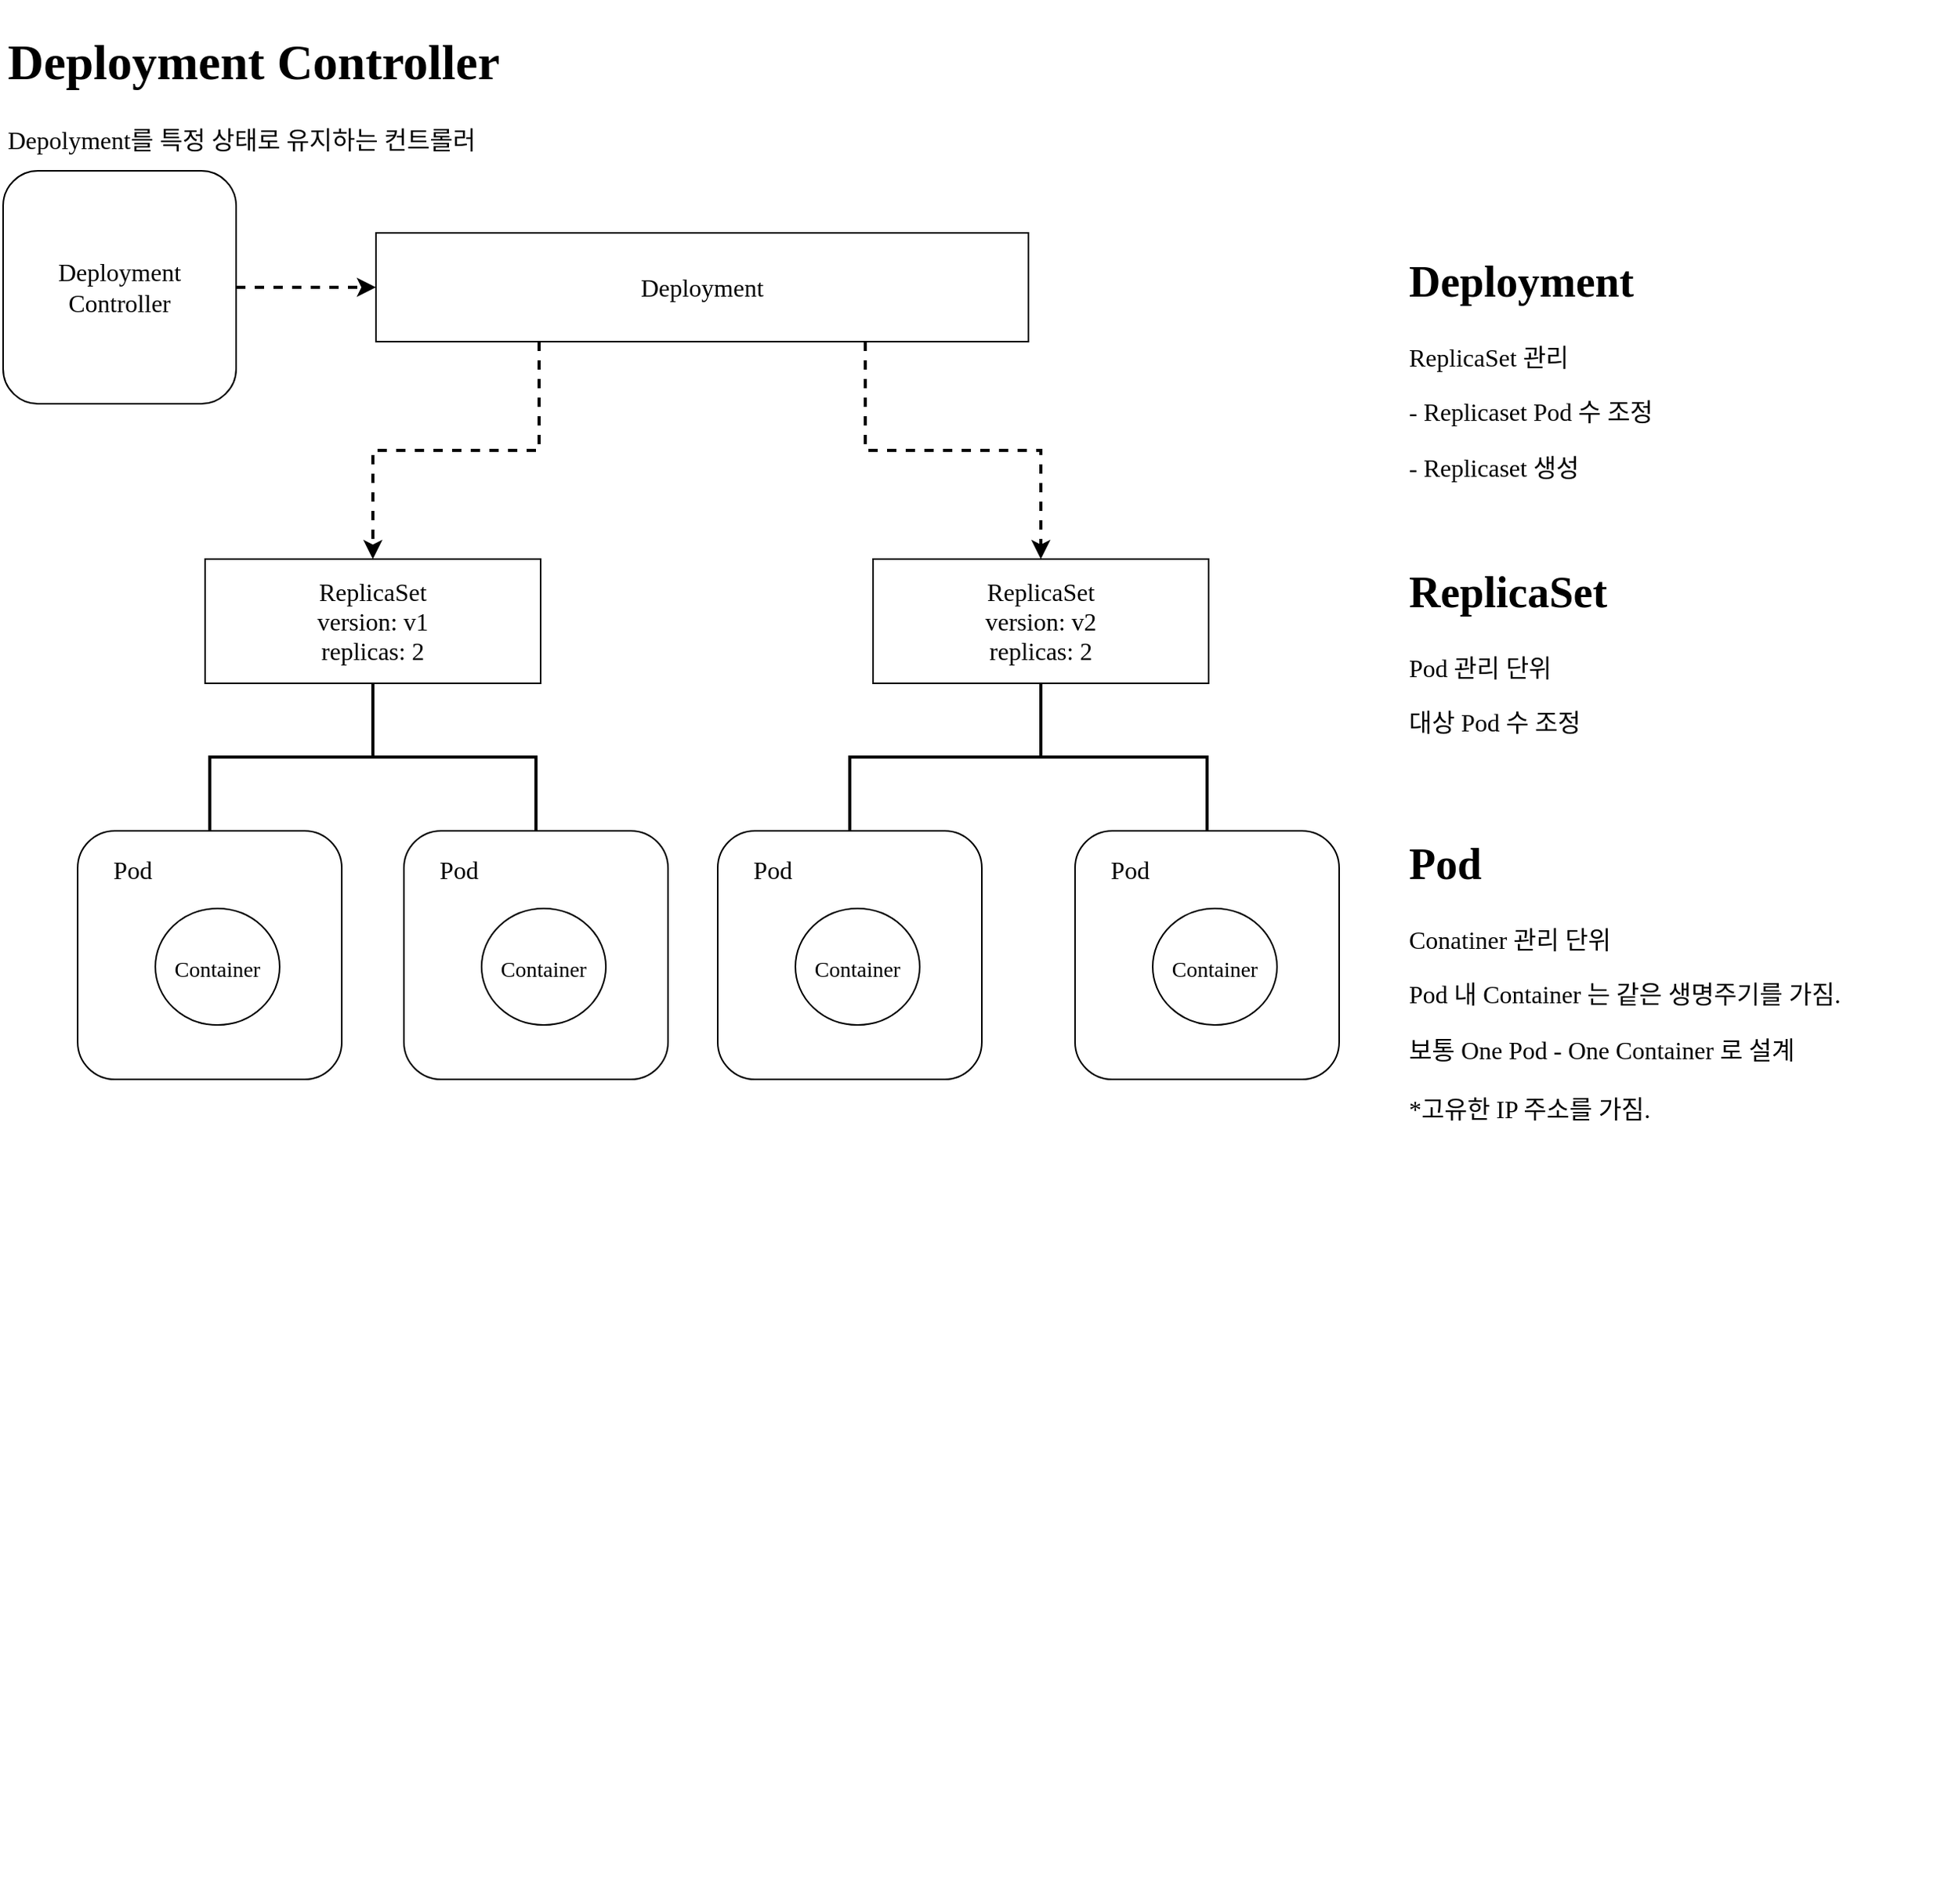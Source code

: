 <mxfile version="21.6.8" type="device" pages="7">
  <diagram name="4 Layer in k8s" id="Vz31aKE4h8GVStH_JXsA">
    <mxGraphModel dx="1098" dy="838" grid="1" gridSize="10" guides="1" tooltips="1" connect="1" arrows="1" fold="1" page="1" pageScale="1" pageWidth="827" pageHeight="1169" math="0" shadow="0">
      <root>
        <mxCell id="0" />
        <mxCell id="1" parent="0" />
        <mxCell id="VbBeiWJ0Poip7i3_qD1S-9" style="edgeStyle=orthogonalEdgeStyle;rounded=0;orthogonalLoop=1;jettySize=auto;html=1;exitX=0.25;exitY=1;exitDx=0;exitDy=0;entryX=0.5;entryY=0;entryDx=0;entryDy=0;strokeWidth=2;dashed=1;" parent="1" source="VbBeiWJ0Poip7i3_qD1S-2" target="VbBeiWJ0Poip7i3_qD1S-4" edge="1">
          <mxGeometry relative="1" as="geometry" />
        </mxCell>
        <mxCell id="VbBeiWJ0Poip7i3_qD1S-10" style="edgeStyle=orthogonalEdgeStyle;rounded=0;orthogonalLoop=1;jettySize=auto;html=1;exitX=0.75;exitY=1;exitDx=0;exitDy=0;strokeWidth=2;dashed=1;" parent="1" source="VbBeiWJ0Poip7i3_qD1S-2" target="VbBeiWJ0Poip7i3_qD1S-5" edge="1">
          <mxGeometry relative="1" as="geometry" />
        </mxCell>
        <mxCell id="VbBeiWJ0Poip7i3_qD1S-2" value="Deployment" style="rounded=0;whiteSpace=wrap;html=1;fontFamily=AppleSDGothicNeoEB00;fontSize=16;" parent="1" vertex="1">
          <mxGeometry x="262" y="180" width="420" height="70" as="geometry" />
        </mxCell>
        <mxCell id="VbBeiWJ0Poip7i3_qD1S-16" style="edgeStyle=orthogonalEdgeStyle;rounded=0;orthogonalLoop=1;jettySize=auto;html=1;exitX=0.5;exitY=1;exitDx=0;exitDy=0;entryX=0.5;entryY=0;entryDx=0;entryDy=0;fontFamily=AppleSDGothicNeoEB00;fontSize=16;fontColor=default;endArrow=none;endFill=0;strokeWidth=2;" parent="1" source="VbBeiWJ0Poip7i3_qD1S-4" target="VbBeiWJ0Poip7i3_qD1S-7" edge="1">
          <mxGeometry relative="1" as="geometry" />
        </mxCell>
        <mxCell id="VbBeiWJ0Poip7i3_qD1S-4" value="ReplicaSet&lt;br&gt;version: v1&lt;br&gt;replicas: 2" style="rounded=0;whiteSpace=wrap;html=1;fontFamily=AppleSDGothicNeoEB00;fontSize=16;" parent="1" vertex="1">
          <mxGeometry x="152" y="390" width="216" height="80" as="geometry" />
        </mxCell>
        <mxCell id="VbBeiWJ0Poip7i3_qD1S-26" style="edgeStyle=orthogonalEdgeStyle;rounded=0;orthogonalLoop=1;jettySize=auto;html=1;fontFamily=AppleSDGothicNeoEB00;fontSize=16;fontColor=default;strokeWidth=2;endArrow=none;endFill=0;" parent="1" source="VbBeiWJ0Poip7i3_qD1S-5" target="VbBeiWJ0Poip7i3_qD1S-19" edge="1">
          <mxGeometry relative="1" as="geometry" />
        </mxCell>
        <mxCell id="VbBeiWJ0Poip7i3_qD1S-27" style="edgeStyle=orthogonalEdgeStyle;rounded=0;orthogonalLoop=1;jettySize=auto;html=1;exitX=0.5;exitY=1;exitDx=0;exitDy=0;fontFamily=AppleSDGothicNeoEB00;fontSize=16;fontColor=default;strokeWidth=2;endArrow=none;endFill=0;" parent="1" source="VbBeiWJ0Poip7i3_qD1S-5" target="VbBeiWJ0Poip7i3_qD1S-22" edge="1">
          <mxGeometry relative="1" as="geometry" />
        </mxCell>
        <mxCell id="VbBeiWJ0Poip7i3_qD1S-5" value="ReplicaSet&lt;br&gt;version: v2&lt;br&gt;replicas: 2" style="rounded=0;whiteSpace=wrap;html=1;fontFamily=AppleSDGothicNeoEB00;fontSize=16;" parent="1" vertex="1">
          <mxGeometry x="582" y="390" width="216" height="80" as="geometry" />
        </mxCell>
        <mxCell id="VbBeiWJ0Poip7i3_qD1S-7" value="" style="rounded=1;whiteSpace=wrap;html=1;fontFamily=AppleSDGothicNeoEB00;" parent="1" vertex="1">
          <mxGeometry x="70" y="565" width="170" height="160" as="geometry" />
        </mxCell>
        <mxCell id="VbBeiWJ0Poip7i3_qD1S-8" value="Pod" style="text;html=1;align=center;verticalAlign=middle;resizable=0;points=[];autosize=1;strokeColor=none;fillColor=none;fontSize=16;fontFamily=AppleSDGothicNeoEB00;" parent="1" vertex="1">
          <mxGeometry x="80" y="575" width="50" height="30" as="geometry" />
        </mxCell>
        <mxCell id="VbBeiWJ0Poip7i3_qD1S-11" value="&lt;font face=&quot;AppleSDGothicNeoR00&quot; style=&quot;font-size: 14px;&quot;&gt;Container&lt;/font&gt;" style="ellipse;whiteSpace=wrap;html=1;fontFamily=AppleSDGothicNeoEB00;fontSize=16;fontColor=default;fillColor=none;gradientColor=none;" parent="1" vertex="1">
          <mxGeometry x="120" y="615" width="80" height="75" as="geometry" />
        </mxCell>
        <mxCell id="VbBeiWJ0Poip7i3_qD1S-12" value="" style="rounded=1;whiteSpace=wrap;html=1;fontFamily=AppleSDGothicNeoEB00;" parent="1" vertex="1">
          <mxGeometry x="280" y="565" width="170" height="160" as="geometry" />
        </mxCell>
        <mxCell id="VbBeiWJ0Poip7i3_qD1S-13" value="Pod" style="text;html=1;align=center;verticalAlign=middle;resizable=0;points=[];autosize=1;strokeColor=none;fillColor=none;fontSize=16;fontFamily=AppleSDGothicNeoEB00;" parent="1" vertex="1">
          <mxGeometry x="290" y="575" width="50" height="30" as="geometry" />
        </mxCell>
        <mxCell id="VbBeiWJ0Poip7i3_qD1S-14" value="&lt;font face=&quot;AppleSDGothicNeoR00&quot; style=&quot;font-size: 14px;&quot;&gt;Container&lt;/font&gt;" style="ellipse;whiteSpace=wrap;html=1;fontFamily=AppleSDGothicNeoEB00;fontSize=16;fontColor=default;fillColor=none;gradientColor=none;" parent="1" vertex="1">
          <mxGeometry x="330" y="615" width="80" height="75" as="geometry" />
        </mxCell>
        <mxCell id="VbBeiWJ0Poip7i3_qD1S-17" style="edgeStyle=orthogonalEdgeStyle;rounded=0;orthogonalLoop=1;jettySize=auto;html=1;exitX=0.5;exitY=1;exitDx=0;exitDy=0;entryX=0.5;entryY=0;entryDx=0;entryDy=0;fontFamily=AppleSDGothicNeoEB00;fontSize=16;fontColor=default;endArrow=none;endFill=0;strokeWidth=2;" parent="1" source="VbBeiWJ0Poip7i3_qD1S-4" target="VbBeiWJ0Poip7i3_qD1S-12" edge="1">
          <mxGeometry relative="1" as="geometry">
            <mxPoint x="270" y="480" as="sourcePoint" />
            <mxPoint x="167" y="530" as="targetPoint" />
          </mxGeometry>
        </mxCell>
        <mxCell id="VbBeiWJ0Poip7i3_qD1S-19" value="" style="rounded=1;whiteSpace=wrap;html=1;fontFamily=AppleSDGothicNeoEB00;" parent="1" vertex="1">
          <mxGeometry x="482" y="565" width="170" height="160" as="geometry" />
        </mxCell>
        <mxCell id="VbBeiWJ0Poip7i3_qD1S-20" value="Pod" style="text;html=1;align=center;verticalAlign=middle;resizable=0;points=[];autosize=1;strokeColor=none;fillColor=none;fontSize=16;fontFamily=AppleSDGothicNeoEB00;" parent="1" vertex="1">
          <mxGeometry x="492" y="575" width="50" height="30" as="geometry" />
        </mxCell>
        <mxCell id="VbBeiWJ0Poip7i3_qD1S-21" value="&lt;font face=&quot;AppleSDGothicNeoR00&quot; style=&quot;font-size: 14px;&quot;&gt;Container&lt;/font&gt;" style="ellipse;whiteSpace=wrap;html=1;fontFamily=AppleSDGothicNeoEB00;fontSize=16;fontColor=default;fillColor=none;gradientColor=none;" parent="1" vertex="1">
          <mxGeometry x="532" y="615" width="80" height="75" as="geometry" />
        </mxCell>
        <mxCell id="VbBeiWJ0Poip7i3_qD1S-22" value="" style="rounded=1;whiteSpace=wrap;html=1;fontFamily=AppleSDGothicNeoEB00;" parent="1" vertex="1">
          <mxGeometry x="712" y="565" width="170" height="160" as="geometry" />
        </mxCell>
        <mxCell id="VbBeiWJ0Poip7i3_qD1S-23" value="Pod" style="text;html=1;align=center;verticalAlign=middle;resizable=0;points=[];autosize=1;strokeColor=none;fillColor=none;fontSize=16;fontFamily=AppleSDGothicNeoEB00;" parent="1" vertex="1">
          <mxGeometry x="722" y="575" width="50" height="30" as="geometry" />
        </mxCell>
        <mxCell id="VbBeiWJ0Poip7i3_qD1S-24" value="&lt;font face=&quot;AppleSDGothicNeoR00&quot; style=&quot;font-size: 14px;&quot;&gt;Container&lt;/font&gt;" style="ellipse;whiteSpace=wrap;html=1;fontFamily=AppleSDGothicNeoEB00;fontSize=16;fontColor=default;fillColor=none;gradientColor=none;" parent="1" vertex="1">
          <mxGeometry x="762" y="615" width="80" height="75" as="geometry" />
        </mxCell>
        <mxCell id="VbBeiWJ0Poip7i3_qD1S-28" value="&lt;h1&gt;Deployment Controller&lt;/h1&gt;&lt;p&gt;Depolyment를 특정 상태로 유지하는 컨트롤러&lt;/p&gt;" style="text;html=1;strokeColor=none;fillColor=none;spacing=5;spacingTop=-20;whiteSpace=wrap;overflow=hidden;rounded=0;fontSize=16;fontFamily=AppleSDGothicNeoEB00;fontColor=default;" parent="1" vertex="1">
          <mxGeometry x="20" y="40" width="390" height="90" as="geometry" />
        </mxCell>
        <mxCell id="VbBeiWJ0Poip7i3_qD1S-29" value="" style="shape=image;verticalLabelPosition=bottom;labelBackgroundColor=default;verticalAlign=top;aspect=fixed;imageAspect=0;image=https://theithollow.com/wp-content/uploads/2019/01/image-9-1024x375.png;" parent="1" vertex="1">
          <mxGeometry x="32" y="880" width="1024" height="375" as="geometry" />
        </mxCell>
        <mxCell id="VbBeiWJ0Poip7i3_qD1S-30" value="&lt;h1&gt;&lt;font style=&quot;font-size: 28px;&quot;&gt;Deployment&amp;nbsp;&lt;/font&gt;&lt;/h1&gt;&lt;p&gt;ReplicaSet 관리&lt;/p&gt;&lt;p&gt;- Replicaset Pod 수 조정&lt;/p&gt;&lt;p&gt;- Replicaset 생성&lt;/p&gt;" style="text;html=1;strokeColor=none;fillColor=none;spacing=5;spacingTop=-20;whiteSpace=wrap;overflow=hidden;rounded=0;fontSize=16;fontFamily=AppleSDGothicNeoEB00;fontColor=default;" parent="1" vertex="1">
          <mxGeometry x="922" y="180" width="230" height="170" as="geometry" />
        </mxCell>
        <mxCell id="VbBeiWJ0Poip7i3_qD1S-31" value="&lt;h1&gt;&lt;span style=&quot;font-size: 28px;&quot;&gt;ReplicaSet&lt;/span&gt;&lt;/h1&gt;&lt;p&gt;Pod 관리 단위&lt;/p&gt;&lt;p&gt;대상 Pod 수 조정&lt;/p&gt;" style="text;html=1;strokeColor=none;fillColor=none;spacing=5;spacingTop=-20;whiteSpace=wrap;overflow=hidden;rounded=0;fontSize=16;fontFamily=AppleSDGothicNeoEB00;fontColor=default;" parent="1" vertex="1">
          <mxGeometry x="922" y="380" width="230" height="170" as="geometry" />
        </mxCell>
        <mxCell id="VbBeiWJ0Poip7i3_qD1S-32" value="&lt;h1&gt;&lt;span style=&quot;font-size: 28px;&quot;&gt;Pod&lt;/span&gt;&lt;/h1&gt;&lt;p&gt;Conatiner 관리 단위&lt;/p&gt;&lt;p&gt;Pod 내 Container 는 같은 생명주기를 가짐.&lt;/p&gt;&lt;p&gt;보통 One Pod - One Container 로 설계&lt;br&gt;&lt;br&gt;*고유한 IP 주소를 가짐.&lt;br&gt;&lt;/p&gt;" style="text;html=1;strokeColor=none;fillColor=none;spacing=5;spacingTop=-20;whiteSpace=wrap;overflow=hidden;rounded=0;fontSize=16;fontFamily=AppleSDGothicNeoEB00;fontColor=default;" parent="1" vertex="1">
          <mxGeometry x="922" y="555" width="358" height="235" as="geometry" />
        </mxCell>
        <mxCell id="7vM46S02SC11LB_bQpBa-1" style="edgeStyle=orthogonalEdgeStyle;shape=connector;rounded=0;orthogonalLoop=1;jettySize=auto;html=1;entryX=0;entryY=0.5;entryDx=0;entryDy=0;labelBackgroundColor=default;strokeColor=default;strokeWidth=2;fontFamily=AppleSDGothicNeoEB00;fontSize=16;fontColor=default;endArrow=classic;endFill=1;dashed=1;" parent="1" source="VbBeiWJ0Poip7i3_qD1S-35" target="VbBeiWJ0Poip7i3_qD1S-2" edge="1">
          <mxGeometry relative="1" as="geometry" />
        </mxCell>
        <mxCell id="VbBeiWJ0Poip7i3_qD1S-35" value="Deployment&lt;br&gt;Controller" style="rounded=1;whiteSpace=wrap;html=1;fontFamily=AppleSDGothicNeoEB00;fontSize=16;fontColor=default;fillColor=none;gradientColor=none;" parent="1" vertex="1">
          <mxGeometry x="22" y="140" width="150" height="150" as="geometry" />
        </mxCell>
      </root>
    </mxGraphModel>
  </diagram>
  <diagram id="tBJ2N2NoTUr6QnYW2eOJ" name="Controller">
    <mxGraphModel dx="1098" dy="838" grid="1" gridSize="10" guides="1" tooltips="1" connect="1" arrows="1" fold="1" page="1" pageScale="1" pageWidth="827" pageHeight="1169" math="0" shadow="0">
      <root>
        <mxCell id="0" />
        <mxCell id="1" parent="0" />
        <mxCell id="0LFYxlYB4EFxcAwlx17g-3" value="" style="shape=image;verticalLabelPosition=bottom;labelBackgroundColor=default;verticalAlign=top;aspect=fixed;imageAspect=0;image=https://k21academy.com/wp-content/uploads/2021/05/Kubernetes-Controller_-1.png;" parent="1" vertex="1">
          <mxGeometry x="10" y="130" width="1200" height="570" as="geometry" />
        </mxCell>
      </root>
    </mxGraphModel>
  </diagram>
  <diagram id="YF2STlRfEDUlgVyK35X6" name="Service">
    <mxGraphModel dx="1098" dy="838" grid="1" gridSize="10" guides="1" tooltips="1" connect="1" arrows="1" fold="1" page="1" pageScale="1" pageWidth="827" pageHeight="1169" math="0" shadow="0">
      <root>
        <mxCell id="0" />
        <mxCell id="1" parent="0" />
        <mxCell id="PO3Bkmeu8dVNcUi5RYiN-1" value="&lt;h1&gt;Service&lt;/h1&gt;&lt;p&gt;컨테이너 접속을 위한 Endpoint 제공 방식&lt;/p&gt;&lt;p&gt;Virtual Private IP + NAT 를 사용한다.&lt;/p&gt;&lt;p&gt;&lt;br&gt;&lt;/p&gt;" style="text;html=1;strokeColor=none;fillColor=none;spacing=5;spacingTop=-20;whiteSpace=wrap;overflow=hidden;rounded=0;fontSize=16;fontFamily=AppleSDGothicNeoEB00;fontColor=default;" parent="1" vertex="1">
          <mxGeometry x="20" y="40" width="360" height="150" as="geometry" />
        </mxCell>
        <mxCell id="UqW43M0x8Thu-msSZAPC-1" value="&lt;h1&gt;Flannel&lt;/h1&gt;&lt;p&gt;k8s network 구축 방법&lt;/p&gt;&lt;p&gt;&quot;특정 노드 파드는 모든 노드의 모든 파드와 NAT 없이 통신 가능하다&quot; 는 조건이 있다.&lt;/p&gt;&lt;p&gt;&lt;br&gt;&lt;/p&gt;" style="text;html=1;strokeColor=none;fillColor=none;spacing=5;spacingTop=-20;whiteSpace=wrap;overflow=hidden;rounded=0;fontSize=16;fontFamily=AppleSDGothicNeoEB00;fontColor=default;" parent="1" vertex="1">
          <mxGeometry x="20" y="210" width="360" height="150" as="geometry" />
        </mxCell>
        <mxCell id="FPGhllbCchZzpXyo1dJQ-1" value="" style="rounded=1;whiteSpace=wrap;html=1;fontFamily=AppleSDGothicNeoEB00;" parent="1" vertex="1">
          <mxGeometry x="20" y="390" width="170" height="160" as="geometry" />
        </mxCell>
        <mxCell id="FPGhllbCchZzpXyo1dJQ-2" value="Pod" style="text;html=1;align=center;verticalAlign=middle;resizable=0;points=[];autosize=1;strokeColor=none;fillColor=none;fontSize=16;fontFamily=AppleSDGothicNeoEB00;" parent="1" vertex="1">
          <mxGeometry x="30" y="400" width="50" height="30" as="geometry" />
        </mxCell>
        <mxCell id="FPGhllbCchZzpXyo1dJQ-3" value="&lt;font face=&quot;AppleSDGothicNeoR00&quot; style=&quot;font-size: 14px;&quot;&gt;Container&lt;/font&gt;" style="ellipse;whiteSpace=wrap;html=1;fontFamily=AppleSDGothicNeoEB00;fontSize=16;fontColor=default;fillColor=none;gradientColor=none;" parent="1" vertex="1">
          <mxGeometry x="70" y="440" width="80" height="75" as="geometry" />
        </mxCell>
        <mxCell id="FPGhllbCchZzpXyo1dJQ-4" value="" style="rounded=1;whiteSpace=wrap;html=1;fontFamily=AppleSDGothicNeoEB00;" parent="1" vertex="1">
          <mxGeometry x="320" y="390" width="170" height="160" as="geometry" />
        </mxCell>
        <mxCell id="FPGhllbCchZzpXyo1dJQ-5" value="Pod" style="text;html=1;align=center;verticalAlign=middle;resizable=0;points=[];autosize=1;strokeColor=none;fillColor=none;fontSize=16;fontFamily=AppleSDGothicNeoEB00;" parent="1" vertex="1">
          <mxGeometry x="330" y="400" width="50" height="30" as="geometry" />
        </mxCell>
        <mxCell id="FPGhllbCchZzpXyo1dJQ-6" value="&lt;font face=&quot;AppleSDGothicNeoR00&quot; style=&quot;font-size: 14px;&quot;&gt;Container&lt;/font&gt;" style="ellipse;whiteSpace=wrap;html=1;fontFamily=AppleSDGothicNeoEB00;fontSize=16;fontColor=default;fillColor=none;gradientColor=none;" parent="1" vertex="1">
          <mxGeometry x="370" y="440" width="80" height="75" as="geometry" />
        </mxCell>
        <mxCell id="FPGhllbCchZzpXyo1dJQ-9" style="edgeStyle=orthogonalEdgeStyle;shape=connector;rounded=0;orthogonalLoop=1;jettySize=auto;html=1;exitX=0.5;exitY=0;exitDx=0;exitDy=0;entryX=0.5;entryY=1;entryDx=0;entryDy=0;labelBackgroundColor=default;strokeColor=default;strokeWidth=2;fontFamily=AppleSDGothicNeoEB00;fontSize=16;fontColor=default;endArrow=none;endFill=0;" parent="1" source="FPGhllbCchZzpXyo1dJQ-7" target="FPGhllbCchZzpXyo1dJQ-1" edge="1">
          <mxGeometry relative="1" as="geometry" />
        </mxCell>
        <mxCell id="FPGhllbCchZzpXyo1dJQ-7" value="" style="rounded=0;whiteSpace=wrap;html=1;fontFamily=AppleSDGothicNeoEB00;fontSize=16;fontColor=default;fillColor=none;gradientColor=none;" parent="1" vertex="1">
          <mxGeometry x="20" y="600" width="170" height="140" as="geometry" />
        </mxCell>
        <mxCell id="FPGhllbCchZzpXyo1dJQ-10" style="edgeStyle=orthogonalEdgeStyle;shape=connector;rounded=0;orthogonalLoop=1;jettySize=auto;html=1;exitX=0.5;exitY=0;exitDx=0;exitDy=0;entryX=0.5;entryY=1;entryDx=0;entryDy=0;labelBackgroundColor=default;strokeColor=default;strokeWidth=2;fontFamily=AppleSDGothicNeoEB00;fontSize=16;fontColor=default;endArrow=none;endFill=0;" parent="1" target="FPGhllbCchZzpXyo1dJQ-4" edge="1">
          <mxGeometry relative="1" as="geometry">
            <mxPoint x="405" y="600" as="sourcePoint" />
          </mxGeometry>
        </mxCell>
        <mxCell id="FPGhllbCchZzpXyo1dJQ-17" style="edgeStyle=orthogonalEdgeStyle;shape=connector;rounded=0;orthogonalLoop=1;jettySize=auto;html=1;exitX=1;exitY=0.5;exitDx=0;exitDy=0;entryX=0;entryY=0.5;entryDx=0;entryDy=0;labelBackgroundColor=default;strokeColor=default;strokeWidth=2;fontFamily=AppleSDGothicNeoEB00;fontSize=16;fontColor=default;endArrow=classic;endFill=1;startArrow=classic;startFill=1;dashed=1;" parent="1" source="FPGhllbCchZzpXyo1dJQ-11" target="FPGhllbCchZzpXyo1dJQ-15" edge="1">
          <mxGeometry relative="1" as="geometry" />
        </mxCell>
        <mxCell id="FPGhllbCchZzpXyo1dJQ-11" value="falnnelId" style="rounded=1;whiteSpace=wrap;html=1;fontFamily=AppleSDGothicNeoEB00;fontSize=16;fontColor=default;fillColor=none;gradientColor=none;" parent="1" vertex="1">
          <mxGeometry x="25" y="670" width="160" height="60" as="geometry" />
        </mxCell>
        <mxCell id="FPGhllbCchZzpXyo1dJQ-12" value="Node" style="text;html=1;align=center;verticalAlign=middle;resizable=0;points=[];autosize=1;strokeColor=none;fillColor=none;fontSize=16;fontFamily=AppleSDGothicNeoEB00;fontColor=default;" parent="1" vertex="1">
          <mxGeometry x="30" y="610" width="60" height="30" as="geometry" />
        </mxCell>
        <mxCell id="FPGhllbCchZzpXyo1dJQ-13" value="&lt;font style=&quot;font-size: 18px;&quot;&gt;&amp;lt;FlannelID&amp;gt;&lt;br&gt;&lt;/font&gt;IPv4 네트워크 구축을 위한 Agent&lt;br&gt;- 목적지 IP 특정해 패킷 전송.&lt;br&gt;- 서브넷 할당으로 IP 충돌 방지&lt;br&gt;etcd 내에 설정정보 있음." style="text;html=1;align=left;verticalAlign=middle;resizable=0;points=[];autosize=1;strokeColor=none;fillColor=none;fontSize=16;fontFamily=AppleSDGothicNeoEB00;fontColor=default;" parent="1" vertex="1">
          <mxGeometry x="20" y="760" width="240" height="110" as="geometry" />
        </mxCell>
        <mxCell id="FPGhllbCchZzpXyo1dJQ-14" value="" style="rounded=0;whiteSpace=wrap;html=1;fontFamily=AppleSDGothicNeoEB00;fontSize=16;fontColor=default;fillColor=none;gradientColor=none;" parent="1" vertex="1">
          <mxGeometry x="325" y="600" width="170" height="140" as="geometry" />
        </mxCell>
        <mxCell id="FPGhllbCchZzpXyo1dJQ-15" value="falnnelId" style="rounded=1;whiteSpace=wrap;html=1;fontFamily=AppleSDGothicNeoEB00;fontSize=16;fontColor=default;fillColor=none;gradientColor=none;" parent="1" vertex="1">
          <mxGeometry x="330" y="670" width="160" height="60" as="geometry" />
        </mxCell>
        <mxCell id="FPGhllbCchZzpXyo1dJQ-16" value="Node" style="text;html=1;align=center;verticalAlign=middle;resizable=0;points=[];autosize=1;strokeColor=none;fillColor=none;fontSize=16;fontFamily=AppleSDGothicNeoEB00;fontColor=default;" parent="1" vertex="1">
          <mxGeometry x="335" y="610" width="60" height="30" as="geometry" />
        </mxCell>
        <mxCell id="FPGhllbCchZzpXyo1dJQ-18" value="Communication" style="text;html=1;align=center;verticalAlign=middle;resizable=0;points=[];autosize=1;strokeColor=none;fillColor=none;fontSize=16;fontFamily=AppleSDGothicNeoEB00;fontColor=default;" parent="1" vertex="1">
          <mxGeometry x="195" y="710" width="130" height="30" as="geometry" />
        </mxCell>
      </root>
    </mxGraphModel>
  </diagram>
  <diagram id="r3zILE-_1e_HwUVkv4j1" name="CI/CD in k8s">
    <mxGraphModel dx="1098" dy="838" grid="1" gridSize="10" guides="1" tooltips="1" connect="1" arrows="1" fold="1" page="1" pageScale="1" pageWidth="827" pageHeight="1169" math="0" shadow="0">
      <root>
        <mxCell id="0" />
        <mxCell id="1" parent="0" />
        <mxCell id="3W-xl32_yNYU3Uzr-VyV-1" value="" style="shape=image;verticalLabelPosition=bottom;labelBackgroundColor=default;verticalAlign=top;aspect=fixed;imageAspect=0;image=https://airplane.ghost.io/content/images/44c49fb9-cc5a-4974-8ba4-9bc057e70e9c_img.png;" parent="1" vertex="1">
          <mxGeometry x="50" y="280" width="1200" height="673" as="geometry" />
        </mxCell>
        <mxCell id="3W-xl32_yNYU3Uzr-VyV-2" value="Use&lt;br&gt;kubectl" style="shape=step;perimeter=stepPerimeter;whiteSpace=wrap;html=1;fixedSize=1;fontFamily=AppleSDGothicNeoEB00;fontSize=16;fontColor=default;fillColor=none;gradientColor=none;" parent="1" vertex="1">
          <mxGeometry x="730" y="720" width="120" height="80" as="geometry" />
        </mxCell>
        <mxCell id="3W-xl32_yNYU3Uzr-VyV-3" value="Pull from Registry" style="text;html=1;align=center;verticalAlign=middle;resizable=0;points=[];autosize=1;strokeColor=none;fillColor=none;fontSize=16;fontFamily=AppleSDGothicNeoEB00;fontColor=default;" parent="1" vertex="1">
          <mxGeometry x="620" y="580" width="150" height="30" as="geometry" />
        </mxCell>
      </root>
    </mxGraphModel>
  </diagram>
  <diagram id="eccKYLAiEDW0kdJ2RC2b" name="k8s structure">
    <mxGraphModel dx="1098" dy="838" grid="1" gridSize="10" guides="1" tooltips="1" connect="1" arrows="1" fold="1" page="1" pageScale="1" pageWidth="827" pageHeight="1169" math="0" shadow="0">
      <root>
        <mxCell id="0" />
        <mxCell id="1" parent="0" />
        <mxCell id="Zu3WXsWGmTw4Fh6G8GJ5-12" value="" style="whiteSpace=wrap;html=1;fontFamily=AppleSDGothicNeoEB00;fontSize=16;fontColor=default;fillColor=none;gradientColor=none;dashed=1;strokeWidth=1.5;" parent="1" vertex="1">
          <mxGeometry x="9" y="830" width="800" height="580" as="geometry" />
        </mxCell>
        <mxCell id="Zu3WXsWGmTw4Fh6G8GJ5-6" value="" style="whiteSpace=wrap;html=1;fontFamily=AppleSDGothicNeoEB00;fontSize=16;fontColor=default;fillColor=none;gradientColor=none;dashed=1;strokeWidth=1.5;" parent="1" vertex="1">
          <mxGeometry x="9" y="90" width="800" height="640" as="geometry" />
        </mxCell>
        <mxCell id="Zu3WXsWGmTw4Fh6G8GJ5-3" style="edgeStyle=orthogonalEdgeStyle;shape=connector;rounded=0;orthogonalLoop=1;jettySize=auto;html=1;entryX=0.5;entryY=1;entryDx=0;entryDy=0;entryPerimeter=0;labelBackgroundColor=default;strokeColor=default;strokeWidth=2.5;fontFamily=AppleSDGothicNeoEB00;fontSize=16;fontColor=default;endArrow=classic;endFill=1;" parent="1" source="Zu3WXsWGmTw4Fh6G8GJ5-1" target="Zu3WXsWGmTw4Fh6G8GJ5-2" edge="1">
          <mxGeometry relative="1" as="geometry" />
        </mxCell>
        <mxCell id="RX6ZjSCCP55DBSriP5qo-7" style="edgeStyle=orthogonalEdgeStyle;shape=connector;rounded=0;orthogonalLoop=1;jettySize=auto;html=1;exitX=0.5;exitY=1;exitDx=0;exitDy=0;labelBackgroundColor=default;strokeColor=default;strokeWidth=2.5;fontFamily=AppleSDGothicNeoEB00;fontSize=16;fontColor=default;endArrow=none;endFill=0;" parent="1" source="Zu3WXsWGmTw4Fh6G8GJ5-1" target="Zu3WXsWGmTw4Fh6G8GJ5-14" edge="1">
          <mxGeometry relative="1" as="geometry">
            <Array as="points">
              <mxPoint x="389" y="800" />
              <mxPoint x="169" y="800" />
            </Array>
          </mxGeometry>
        </mxCell>
        <mxCell id="RX6ZjSCCP55DBSriP5qo-8" style="edgeStyle=orthogonalEdgeStyle;shape=connector;rounded=0;orthogonalLoop=1;jettySize=auto;html=1;exitX=0.5;exitY=1;exitDx=0;exitDy=0;labelBackgroundColor=default;strokeColor=default;strokeWidth=2.5;fontFamily=AppleSDGothicNeoEB00;fontSize=16;fontColor=default;endArrow=none;endFill=0;" parent="1" source="Zu3WXsWGmTw4Fh6G8GJ5-1" target="Zu3WXsWGmTw4Fh6G8GJ5-15" edge="1">
          <mxGeometry relative="1" as="geometry">
            <Array as="points">
              <mxPoint x="389" y="800" />
              <mxPoint x="595" y="800" />
            </Array>
          </mxGeometry>
        </mxCell>
        <mxCell id="Zu3WXsWGmTw4Fh6G8GJ5-1" value="kube-api-server" style="rounded=0;whiteSpace=wrap;html=1;fontFamily=AppleSDGothicNeoEB00;fontSize=16;fontColor=default;fillColor=default;gradientColor=none;strokeWidth=2;" parent="1" vertex="1">
          <mxGeometry x="179" y="662.5" width="420" height="85" as="geometry" />
        </mxCell>
        <mxCell id="Zu3WXsWGmTw4Fh6G8GJ5-2" value="etcd" style="strokeWidth=2;html=1;shape=mxgraph.flowchart.database;whiteSpace=wrap;fontFamily=AppleSDGothicNeoEB00;fontSize=16;fontColor=default;fillColor=none;gradientColor=none;" parent="1" vertex="1">
          <mxGeometry x="319" y="190" width="140" height="105" as="geometry" />
        </mxCell>
        <mxCell id="Zu3WXsWGmTw4Fh6G8GJ5-4" value="key-value 저장소&lt;br&gt;k8s cluster 설정 데이터 관리" style="text;html=1;align=center;verticalAlign=middle;resizable=0;points=[];autosize=1;strokeColor=none;fillColor=none;fontSize=16;fontFamily=AppleSDGothicNeoEB00;fontColor=default;" parent="1" vertex="1">
          <mxGeometry x="284" y="120" width="210" height="50" as="geometry" />
        </mxCell>
        <mxCell id="Zu3WXsWGmTw4Fh6G8GJ5-5" value="REST API 제공&lt;br&gt;worker - k8s cluster 상호작용" style="text;html=1;align=left;verticalAlign=middle;resizable=0;points=[];autosize=1;strokeColor=none;fillColor=none;fontSize=16;fontFamily=AppleSDGothicNeoEB00;fontColor=default;" parent="1" vertex="1">
          <mxGeometry x="603" y="680" width="220" height="50" as="geometry" />
        </mxCell>
        <mxCell id="Zu3WXsWGmTw4Fh6G8GJ5-7" value="Master &lt;br&gt;(Control Plane)" style="text;html=1;align=left;verticalAlign=middle;resizable=0;points=[];autosize=1;strokeColor=none;fillColor=none;fontSize=24;fontFamily=AppleSDGothicNeoH00;fontColor=default;" parent="1" vertex="1">
          <mxGeometry x="9" y="20" width="190" height="70" as="geometry" />
        </mxCell>
        <mxCell id="Zu3WXsWGmTw4Fh6G8GJ5-8" value="kube-controller-manager" style="rounded=0;whiteSpace=wrap;html=1;fontFamily=AppleSDGothicNeoEB00;fontSize=16;fontColor=default;fillColor=none;gradientColor=none;" parent="1" vertex="1">
          <mxGeometry x="89" y="372.5" width="190" height="85" as="geometry" />
        </mxCell>
        <mxCell id="Zu3WXsWGmTw4Fh6G8GJ5-9" value="Deployment Controller 관리" style="text;html=1;align=center;verticalAlign=middle;resizable=0;points=[];autosize=1;strokeColor=none;fillColor=none;fontSize=16;fontFamily=AppleSDGothicNeoEB00;fontColor=default;" parent="1" vertex="1">
          <mxGeometry x="74" y="482.5" width="220" height="30" as="geometry" />
        </mxCell>
        <mxCell id="Zu3WXsWGmTw4Fh6G8GJ5-10" value="kube-scheduler" style="rounded=0;whiteSpace=wrap;html=1;fontFamily=AppleSDGothicNeoEB00;fontSize=16;fontColor=default;fillColor=none;gradientColor=none;" parent="1" vertex="1">
          <mxGeometry x="495" y="372.5" width="190" height="85" as="geometry" />
        </mxCell>
        <mxCell id="Zu3WXsWGmTw4Fh6G8GJ5-11" value="Pod 시작 노드 Scheduler&lt;br&gt;필요한 리소스등 조건을 고려해 노드 결정" style="text;html=1;align=center;verticalAlign=middle;resizable=0;points=[];autosize=1;strokeColor=none;fillColor=none;fontSize=16;fontFamily=AppleSDGothicNeoEB00;fontColor=default;" parent="1" vertex="1">
          <mxGeometry x="449" y="472.5" width="280" height="50" as="geometry" />
        </mxCell>
        <mxCell id="Zu3WXsWGmTw4Fh6G8GJ5-13" value="Worker &lt;br&gt;(Data Plane)" style="text;html=1;align=left;verticalAlign=middle;resizable=0;points=[];autosize=1;strokeColor=none;fillColor=none;fontSize=24;fontFamily=AppleSDGothicNeoH00;fontColor=default;" parent="1" vertex="1">
          <mxGeometry x="9" y="760" width="160" height="70" as="geometry" />
        </mxCell>
        <mxCell id="Zu3WXsWGmTw4Fh6G8GJ5-20" style="edgeStyle=orthogonalEdgeStyle;shape=connector;rounded=0;orthogonalLoop=1;jettySize=auto;html=1;exitX=0.5;exitY=1;exitDx=0;exitDy=0;entryX=0.5;entryY=0;entryDx=0;entryDy=0;labelBackgroundColor=default;strokeColor=default;strokeWidth=2;fontFamily=AppleSDGothicNeoEB00;fontSize=16;fontColor=default;endArrow=classic;endFill=1;" parent="1" source="Zu3WXsWGmTw4Fh6G8GJ5-14" target="Zu3WXsWGmTw4Fh6G8GJ5-16" edge="1">
          <mxGeometry relative="1" as="geometry" />
        </mxCell>
        <mxCell id="Zu3WXsWGmTw4Fh6G8GJ5-14" value="kube-proxy" style="rounded=0;whiteSpace=wrap;html=1;fontFamily=AppleSDGothicNeoEB00;fontSize=16;fontColor=default;fillColor=none;gradientColor=none;" parent="1" vertex="1">
          <mxGeometry x="74" y="900" width="190" height="85" as="geometry" />
        </mxCell>
        <mxCell id="Zu3WXsWGmTw4Fh6G8GJ5-24" style="edgeStyle=orthogonalEdgeStyle;shape=connector;rounded=0;orthogonalLoop=1;jettySize=auto;html=1;exitX=0.5;exitY=1;exitDx=0;exitDy=0;entryX=0.5;entryY=0;entryDx=0;entryDy=0;labelBackgroundColor=default;strokeColor=default;strokeWidth=2;fontFamily=AppleSDGothicNeoEB00;fontSize=16;fontColor=default;endArrow=classic;endFill=1;" parent="1" source="Zu3WXsWGmTw4Fh6G8GJ5-15" target="Zu3WXsWGmTw4Fh6G8GJ5-23" edge="1">
          <mxGeometry relative="1" as="geometry" />
        </mxCell>
        <mxCell id="Zu3WXsWGmTw4Fh6G8GJ5-15" value="kublet" style="rounded=0;whiteSpace=wrap;html=1;fontFamily=AppleSDGothicNeoEB00;fontSize=16;fontColor=default;fillColor=none;gradientColor=none;" parent="1" vertex="1">
          <mxGeometry x="500" y="900" width="190" height="85" as="geometry" />
        </mxCell>
        <mxCell id="Zu3WXsWGmTw4Fh6G8GJ5-16" value="iptables" style="swimlane;fontStyle=0;childLayout=stackLayout;horizontal=1;startSize=26;horizontalStack=0;resizeParent=1;resizeParentMax=0;resizeLast=0;collapsible=1;marginBottom=0;align=center;fontSize=14;fontFamily=AppleSDGothicNeoEB00;fontColor=default;fillColor=none;gradientColor=none;html=1;" parent="1" vertex="1">
          <mxGeometry x="79" y="1060" width="180" height="116" as="geometry" />
        </mxCell>
        <mxCell id="Zu3WXsWGmTw4Fh6G8GJ5-17" value="rule 1" style="text;strokeColor=none;fillColor=none;spacingLeft=4;spacingRight=4;overflow=hidden;rotatable=0;points=[[0,0.5],[1,0.5]];portConstraint=eastwest;fontSize=16;whiteSpace=wrap;html=1;fontFamily=AppleSDGothicNeoEB00;fontColor=default;" parent="Zu3WXsWGmTw4Fh6G8GJ5-16" vertex="1">
          <mxGeometry y="26" width="180" height="30" as="geometry" />
        </mxCell>
        <mxCell id="Zu3WXsWGmTw4Fh6G8GJ5-18" value="rule 2" style="text;strokeColor=none;fillColor=none;spacingLeft=4;spacingRight=4;overflow=hidden;rotatable=0;points=[[0,0.5],[1,0.5]];portConstraint=eastwest;fontSize=16;whiteSpace=wrap;html=1;fontFamily=AppleSDGothicNeoEB00;fontColor=default;" parent="Zu3WXsWGmTw4Fh6G8GJ5-16" vertex="1">
          <mxGeometry y="56" width="180" height="30" as="geometry" />
        </mxCell>
        <mxCell id="Zu3WXsWGmTw4Fh6G8GJ5-19" value="rule 3" style="text;strokeColor=none;fillColor=none;spacingLeft=4;spacingRight=4;overflow=hidden;rotatable=0;points=[[0,0.5],[1,0.5]];portConstraint=eastwest;fontSize=16;whiteSpace=wrap;html=1;fontFamily=AppleSDGothicNeoEB00;fontColor=default;" parent="Zu3WXsWGmTw4Fh6G8GJ5-16" vertex="1">
          <mxGeometry y="86" width="180" height="30" as="geometry" />
        </mxCell>
        <mxCell id="Zu3WXsWGmTw4Fh6G8GJ5-21" value="Update" style="text;html=1;align=center;verticalAlign=middle;resizable=0;points=[];autosize=1;strokeColor=none;fillColor=none;fontSize=16;fontFamily=AppleSDGothicNeoEB00;fontColor=default;" parent="1" vertex="1">
          <mxGeometry x="184" y="1010" width="80" height="30" as="geometry" />
        </mxCell>
        <mxCell id="Zu3WXsWGmTw4Fh6G8GJ5-23" value="Interface" style="swimlane;whiteSpace=wrap;html=1;fontFamily=AppleSDGothicNeoEB00;fontSize=16;fontColor=default;fillColor=none;gradientColor=none;" parent="1" vertex="1">
          <mxGeometry x="495" y="1060" width="200" height="200" as="geometry" />
        </mxCell>
        <mxCell id="Zu3WXsWGmTw4Fh6G8GJ5-25" value="Watch &amp;amp; Manage" style="text;html=1;align=center;verticalAlign=middle;resizable=0;points=[];autosize=1;strokeColor=none;fillColor=none;fontSize=16;fontFamily=AppleSDGothicNeoEB00;fontColor=default;" parent="1" vertex="1">
          <mxGeometry x="610" y="1010" width="140" height="30" as="geometry" />
        </mxCell>
        <mxCell id="RX6ZjSCCP55DBSriP5qo-1" value="" style="rounded=1;whiteSpace=wrap;html=1;fontFamily=AppleSDGothicNeoEB00;" parent="1" vertex="1">
          <mxGeometry x="510" y="1100" width="170" height="70" as="geometry" />
        </mxCell>
        <mxCell id="RX6ZjSCCP55DBSriP5qo-2" value="Pod" style="text;html=1;align=center;verticalAlign=middle;resizable=0;points=[];autosize=1;strokeColor=none;fillColor=none;fontSize=16;fontFamily=AppleSDGothicNeoEB00;" parent="1" vertex="1">
          <mxGeometry x="511" y="1110" width="50" height="30" as="geometry" />
        </mxCell>
        <mxCell id="RX6ZjSCCP55DBSriP5qo-3" value="&lt;font face=&quot;AppleSDGothicNeoR00&quot; style=&quot;font-size: 14px;&quot;&gt;Container&lt;/font&gt;" style="ellipse;whiteSpace=wrap;html=1;fontFamily=AppleSDGothicNeoEB00;fontSize=16;fontColor=default;fillColor=none;gradientColor=none;" parent="1" vertex="1">
          <mxGeometry x="580" y="1105" width="70" height="65" as="geometry" />
        </mxCell>
        <mxCell id="RX6ZjSCCP55DBSriP5qo-4" value="" style="rounded=1;whiteSpace=wrap;html=1;fontFamily=AppleSDGothicNeoEB00;" parent="1" vertex="1">
          <mxGeometry x="511" y="1180" width="170" height="70" as="geometry" />
        </mxCell>
        <mxCell id="RX6ZjSCCP55DBSriP5qo-5" value="Pod" style="text;html=1;align=center;verticalAlign=middle;resizable=0;points=[];autosize=1;strokeColor=none;fillColor=none;fontSize=16;fontFamily=AppleSDGothicNeoEB00;" parent="1" vertex="1">
          <mxGeometry x="512" y="1190" width="50" height="30" as="geometry" />
        </mxCell>
        <mxCell id="RX6ZjSCCP55DBSriP5qo-6" value="&lt;font face=&quot;AppleSDGothicNeoR00&quot; style=&quot;font-size: 14px;&quot;&gt;Container&lt;/font&gt;" style="ellipse;whiteSpace=wrap;html=1;fontFamily=AppleSDGothicNeoEB00;fontSize=16;fontColor=default;fillColor=none;gradientColor=none;" parent="1" vertex="1">
          <mxGeometry x="581" y="1185" width="69" height="65" as="geometry" />
        </mxCell>
      </root>
    </mxGraphModel>
  </diagram>
  <diagram id="aUZK61Cw2F-e8oPXrO3y" name="Service - ClusterIP">
    <mxGraphModel dx="1098" dy="838" grid="1" gridSize="10" guides="1" tooltips="1" connect="1" arrows="1" fold="1" page="1" pageScale="1" pageWidth="827" pageHeight="1169" math="0" shadow="0">
      <root>
        <mxCell id="0" />
        <mxCell id="1" parent="0" />
        <mxCell id="A1Xs7jSiRyG0FCbjG_JE-15" style="edgeStyle=orthogonalEdgeStyle;shape=connector;rounded=0;orthogonalLoop=1;jettySize=auto;html=1;exitX=0.219;exitY=0.017;exitDx=0;exitDy=0;entryX=0.5;entryY=1;entryDx=0;entryDy=0;labelBackgroundColor=default;strokeColor=default;strokeWidth=2;fontFamily=AppleSDGothicNeoR00;fontSize=16;fontColor=default;endArrow=none;dashed=1;endFill=0;exitPerimeter=0;" edge="1" parent="1" source="fp-OQ002oxHbvnyUNvm6-13">
          <mxGeometry relative="1" as="geometry">
            <mxPoint x="120" y="540" as="targetPoint" />
          </mxGeometry>
        </mxCell>
        <mxCell id="fp-OQ002oxHbvnyUNvm6-13" value="Node" style="rounded=0;whiteSpace=wrap;html=1;fontFamily=AppleSDGothicNeoEB00;fontSize=16;fillColor=#f5f5f5;fontColor=#333333;strokeColor=#666666;" parent="1" vertex="1">
          <mxGeometry x="40" y="570" width="360" height="60" as="geometry" />
        </mxCell>
        <mxCell id="fp-OQ002oxHbvnyUNvm6-23" value="Node" style="rounded=0;whiteSpace=wrap;html=1;fontFamily=AppleSDGothicNeoEB00;fontSize=16;fillColor=#f5f5f5;fontColor=#333333;strokeColor=#666666;" parent="1" vertex="1">
          <mxGeometry x="440" y="570" width="360" height="60" as="geometry" />
        </mxCell>
        <mxCell id="A1Xs7jSiRyG0FCbjG_JE-1" value="&lt;font face=&quot;AppleSDGothicNeoEB00&quot;&gt;Service A&lt;br&gt;(Cluster IP)&lt;br&gt;&lt;/font&gt;" style="rounded=0;whiteSpace=wrap;html=1;fontFamily=AppleSDGothicNeoR00;fontSize=16;fillColor=#fff2cc;strokeColor=#d6b656;" vertex="1" parent="1">
          <mxGeometry x="40" y="240" width="760" height="60" as="geometry" />
        </mxCell>
        <mxCell id="A1Xs7jSiRyG0FCbjG_JE-16" style="edgeStyle=orthogonalEdgeStyle;shape=connector;rounded=0;orthogonalLoop=1;jettySize=auto;html=1;exitX=0.783;exitY=-0.033;exitDx=0;exitDy=0;entryX=0.5;entryY=1;entryDx=0;entryDy=0;labelBackgroundColor=default;strokeColor=default;strokeWidth=2;fontFamily=AppleSDGothicNeoR00;fontSize=16;fontColor=default;endArrow=none;dashed=1;endFill=0;exitPerimeter=0;" edge="1" parent="1" source="fp-OQ002oxHbvnyUNvm6-13">
          <mxGeometry relative="1" as="geometry">
            <mxPoint x="129" y="581" as="sourcePoint" />
            <mxPoint x="320.5" y="540" as="targetPoint" />
          </mxGeometry>
        </mxCell>
        <mxCell id="A1Xs7jSiRyG0FCbjG_JE-17" style="edgeStyle=orthogonalEdgeStyle;shape=connector;rounded=0;orthogonalLoop=1;jettySize=auto;html=1;entryX=0.5;entryY=1;entryDx=0;entryDy=0;labelBackgroundColor=default;strokeColor=default;strokeWidth=2;fontFamily=AppleSDGothicNeoR00;fontSize=16;fontColor=default;endArrow=none;dashed=1;endFill=0;" edge="1" parent="1">
          <mxGeometry relative="1" as="geometry">
            <mxPoint x="520" y="570" as="sourcePoint" />
            <mxPoint x="520" y="540" as="targetPoint" />
          </mxGeometry>
        </mxCell>
        <mxCell id="A1Xs7jSiRyG0FCbjG_JE-18" style="edgeStyle=orthogonalEdgeStyle;shape=connector;rounded=0;orthogonalLoop=1;jettySize=auto;html=1;entryX=0.5;entryY=1;entryDx=0;entryDy=0;labelBackgroundColor=default;strokeColor=default;strokeWidth=2;fontFamily=AppleSDGothicNeoR00;fontSize=16;fontColor=default;endArrow=none;dashed=1;endFill=0;" edge="1" parent="1">
          <mxGeometry relative="1" as="geometry">
            <mxPoint x="721" y="570" as="sourcePoint" />
            <mxPoint x="720.5" y="540" as="targetPoint" />
          </mxGeometry>
        </mxCell>
        <mxCell id="A1Xs7jSiRyG0FCbjG_JE-19" value="&lt;font color=&quot;#ff3333&quot;&gt;&lt;b&gt;Virtual IP:targetPort&lt;/b&gt;&lt;/font&gt;" style="rounded=0;whiteSpace=wrap;html=1;fontFamily=AppleSDGothicNeoR00;fontSize=16;fillColor=#fff2cc;strokeColor=#d6b656;" vertex="1" parent="1">
          <mxGeometry x="347.5" y="220" width="145" height="30" as="geometry" />
        </mxCell>
        <mxCell id="A1Xs7jSiRyG0FCbjG_JE-28" value="" style="group" vertex="1" connectable="0" parent="1">
          <mxGeometry x="240" y="380" width="159" height="160" as="geometry" />
        </mxCell>
        <mxCell id="A1Xs7jSiRyG0FCbjG_JE-25" value="" style="rounded=1;whiteSpace=wrap;html=1;fontFamily=AppleSDGothicNeoEB00;fillColor=#dae8fc;strokeColor=#6c8ebf;" vertex="1" parent="A1Xs7jSiRyG0FCbjG_JE-28">
          <mxGeometry width="159" height="160" as="geometry" />
        </mxCell>
        <mxCell id="A1Xs7jSiRyG0FCbjG_JE-26" value="&lt;font face=&quot;AppleSDGothicNeoR00&quot; style=&quot;font-size: 14px;&quot;&gt;Container&lt;/font&gt;" style="ellipse;whiteSpace=wrap;html=1;fontFamily=AppleSDGothicNeoEB00;fontSize=16;fillColor=#dae8fc;strokeColor=#6c8ebf;" vertex="1" parent="A1Xs7jSiRyG0FCbjG_JE-28">
          <mxGeometry x="39.5" y="46.5" width="80" height="75" as="geometry" />
        </mxCell>
        <mxCell id="A1Xs7jSiRyG0FCbjG_JE-27" value="Port" style="rounded=1;whiteSpace=wrap;html=1;fontFamily=AppleSDGothicNeoR00;fontSize=16;fontColor=default;fillColor=none;gradientColor=none;dashed=1;shadow=0;glass=0;" vertex="1" parent="A1Xs7jSiRyG0FCbjG_JE-28">
          <mxGeometry x="59" y="30" width="34" height="30" as="geometry" />
        </mxCell>
        <mxCell id="A1Xs7jSiRyG0FCbjG_JE-21" value="Pod" style="text;html=1;align=center;verticalAlign=middle;resizable=0;points=[];autosize=1;strokeColor=none;fillColor=none;fontSize=16;fontFamily=AppleSDGothicNeoEB00;dashed=1;rounded=1;shadow=0;glass=0;" vertex="1" parent="A1Xs7jSiRyG0FCbjG_JE-28">
          <mxGeometry x="9" y="10" width="50" height="30" as="geometry" />
        </mxCell>
        <mxCell id="A1Xs7jSiRyG0FCbjG_JE-9" style="edgeStyle=orthogonalEdgeStyle;rounded=0;orthogonalLoop=1;jettySize=auto;html=1;exitX=0.5;exitY=1;exitDx=0;exitDy=0;entryX=0.5;entryY=0;entryDx=0;entryDy=0;fontFamily=AppleSDGothicNeoR00;fontSize=16;fontColor=default;strokeWidth=2;" edge="1" parent="1" source="A1Xs7jSiRyG0FCbjG_JE-1">
          <mxGeometry relative="1" as="geometry">
            <mxPoint x="317" y="410" as="targetPoint" />
          </mxGeometry>
        </mxCell>
        <mxCell id="A1Xs7jSiRyG0FCbjG_JE-29" value="" style="group" vertex="1" connectable="0" parent="1">
          <mxGeometry x="42" y="380" width="159" height="160" as="geometry" />
        </mxCell>
        <mxCell id="A1Xs7jSiRyG0FCbjG_JE-30" value="" style="rounded=1;whiteSpace=wrap;html=1;fontFamily=AppleSDGothicNeoEB00;fillColor=#dae8fc;strokeColor=#6c8ebf;" vertex="1" parent="A1Xs7jSiRyG0FCbjG_JE-29">
          <mxGeometry width="159" height="160" as="geometry" />
        </mxCell>
        <mxCell id="A1Xs7jSiRyG0FCbjG_JE-31" value="&lt;font face=&quot;AppleSDGothicNeoR00&quot; style=&quot;font-size: 14px;&quot;&gt;Container&lt;/font&gt;" style="ellipse;whiteSpace=wrap;html=1;fontFamily=AppleSDGothicNeoEB00;fontSize=16;fillColor=#dae8fc;strokeColor=#6c8ebf;" vertex="1" parent="A1Xs7jSiRyG0FCbjG_JE-29">
          <mxGeometry x="39.5" y="46.5" width="80" height="75" as="geometry" />
        </mxCell>
        <mxCell id="A1Xs7jSiRyG0FCbjG_JE-32" value="Port" style="rounded=1;whiteSpace=wrap;html=1;fontFamily=AppleSDGothicNeoR00;fontSize=16;fontColor=default;fillColor=none;gradientColor=none;dashed=1;shadow=0;glass=0;" vertex="1" parent="A1Xs7jSiRyG0FCbjG_JE-29">
          <mxGeometry x="59" y="30" width="34" height="30" as="geometry" />
        </mxCell>
        <mxCell id="A1Xs7jSiRyG0FCbjG_JE-33" value="Pod" style="text;html=1;align=center;verticalAlign=middle;resizable=0;points=[];autosize=1;strokeColor=none;fillColor=none;fontSize=16;fontFamily=AppleSDGothicNeoEB00;rounded=1;shadow=0;glass=0;" vertex="1" parent="A1Xs7jSiRyG0FCbjG_JE-29">
          <mxGeometry x="9" y="10" width="50" height="30" as="geometry" />
        </mxCell>
        <mxCell id="A1Xs7jSiRyG0FCbjG_JE-34" value="" style="group" vertex="1" connectable="0" parent="1">
          <mxGeometry x="440" y="380" width="159" height="160" as="geometry" />
        </mxCell>
        <mxCell id="A1Xs7jSiRyG0FCbjG_JE-35" value="" style="rounded=1;whiteSpace=wrap;html=1;fontFamily=AppleSDGothicNeoEB00;fillColor=#dae8fc;strokeColor=#6c8ebf;" vertex="1" parent="A1Xs7jSiRyG0FCbjG_JE-34">
          <mxGeometry width="159" height="160" as="geometry" />
        </mxCell>
        <mxCell id="A1Xs7jSiRyG0FCbjG_JE-36" value="&lt;font face=&quot;AppleSDGothicNeoR00&quot; style=&quot;font-size: 14px;&quot;&gt;Container&lt;/font&gt;" style="ellipse;whiteSpace=wrap;html=1;fontFamily=AppleSDGothicNeoEB00;fontSize=16;fillColor=#dae8fc;strokeColor=#6c8ebf;" vertex="1" parent="A1Xs7jSiRyG0FCbjG_JE-34">
          <mxGeometry x="39.5" y="46.5" width="80" height="75" as="geometry" />
        </mxCell>
        <mxCell id="A1Xs7jSiRyG0FCbjG_JE-37" value="Port" style="rounded=1;whiteSpace=wrap;html=1;fontFamily=AppleSDGothicNeoR00;fontSize=16;fontColor=default;fillColor=none;gradientColor=none;dashed=1;shadow=0;glass=0;" vertex="1" parent="A1Xs7jSiRyG0FCbjG_JE-34">
          <mxGeometry x="59" y="30" width="34" height="30" as="geometry" />
        </mxCell>
        <mxCell id="A1Xs7jSiRyG0FCbjG_JE-38" value="Pod" style="text;html=1;align=center;verticalAlign=middle;resizable=0;points=[];autosize=1;strokeColor=none;fillColor=none;fontSize=16;fontFamily=AppleSDGothicNeoEB00;dashed=1;rounded=1;shadow=0;glass=0;" vertex="1" parent="A1Xs7jSiRyG0FCbjG_JE-34">
          <mxGeometry x="9" y="10" width="50" height="30" as="geometry" />
        </mxCell>
        <mxCell id="A1Xs7jSiRyG0FCbjG_JE-39" value="" style="group" vertex="1" connectable="0" parent="1">
          <mxGeometry x="640" y="380" width="159" height="160" as="geometry" />
        </mxCell>
        <mxCell id="A1Xs7jSiRyG0FCbjG_JE-40" value="" style="rounded=1;whiteSpace=wrap;html=1;fontFamily=AppleSDGothicNeoEB00;fillColor=#dae8fc;strokeColor=#6c8ebf;" vertex="1" parent="A1Xs7jSiRyG0FCbjG_JE-39">
          <mxGeometry width="159" height="160" as="geometry" />
        </mxCell>
        <mxCell id="A1Xs7jSiRyG0FCbjG_JE-41" value="&lt;font face=&quot;AppleSDGothicNeoR00&quot; style=&quot;font-size: 14px;&quot;&gt;Container&lt;/font&gt;" style="ellipse;whiteSpace=wrap;html=1;fontFamily=AppleSDGothicNeoEB00;fontSize=16;fillColor=#dae8fc;strokeColor=#6c8ebf;" vertex="1" parent="A1Xs7jSiRyG0FCbjG_JE-39">
          <mxGeometry x="39.5" y="46.5" width="80" height="75" as="geometry" />
        </mxCell>
        <mxCell id="A1Xs7jSiRyG0FCbjG_JE-42" value="Port" style="rounded=1;whiteSpace=wrap;html=1;fontFamily=AppleSDGothicNeoR00;fontSize=16;fontColor=default;fillColor=none;gradientColor=none;dashed=1;shadow=0;glass=0;" vertex="1" parent="A1Xs7jSiRyG0FCbjG_JE-39">
          <mxGeometry x="59" y="30" width="34" height="30" as="geometry" />
        </mxCell>
        <mxCell id="A1Xs7jSiRyG0FCbjG_JE-43" value="Pod" style="text;html=1;align=center;verticalAlign=middle;resizable=0;points=[];autosize=1;strokeColor=none;fillColor=none;fontSize=16;fontFamily=AppleSDGothicNeoEB00;dashed=1;rounded=1;shadow=0;glass=0;" vertex="1" parent="A1Xs7jSiRyG0FCbjG_JE-39">
          <mxGeometry x="9" y="10" width="50" height="30" as="geometry" />
        </mxCell>
        <mxCell id="A1Xs7jSiRyG0FCbjG_JE-11" style="edgeStyle=orthogonalEdgeStyle;rounded=0;orthogonalLoop=1;jettySize=auto;html=1;exitX=0.5;exitY=1;exitDx=0;exitDy=0;entryX=0.5;entryY=0;entryDx=0;entryDy=0;fontFamily=AppleSDGothicNeoR00;fontSize=16;fontColor=default;strokeWidth=2;" edge="1" parent="1" source="A1Xs7jSiRyG0FCbjG_JE-1">
          <mxGeometry relative="1" as="geometry">
            <mxPoint x="520" y="410" as="targetPoint" />
          </mxGeometry>
        </mxCell>
        <mxCell id="A1Xs7jSiRyG0FCbjG_JE-13" style="edgeStyle=orthogonalEdgeStyle;rounded=0;orthogonalLoop=1;jettySize=auto;html=1;exitX=0.5;exitY=1;exitDx=0;exitDy=0;entryX=0.5;entryY=0;entryDx=0;entryDy=0;fontFamily=AppleSDGothicNeoR00;fontSize=16;fontColor=default;strokeWidth=2;" edge="1" parent="1" source="A1Xs7jSiRyG0FCbjG_JE-1">
          <mxGeometry relative="1" as="geometry">
            <mxPoint x="120" y="410" as="targetPoint" />
          </mxGeometry>
        </mxCell>
        <mxCell id="A1Xs7jSiRyG0FCbjG_JE-14" style="edgeStyle=orthogonalEdgeStyle;rounded=0;orthogonalLoop=1;jettySize=auto;html=1;exitX=0.5;exitY=1;exitDx=0;exitDy=0;fontFamily=AppleSDGothicNeoR00;fontSize=16;fontColor=default;strokeWidth=2;" edge="1" parent="1" source="A1Xs7jSiRyG0FCbjG_JE-1">
          <mxGeometry relative="1" as="geometry">
            <mxPoint x="720.5" y="410" as="targetPoint" />
          </mxGeometry>
        </mxCell>
        <mxCell id="A1Xs7jSiRyG0FCbjG_JE-45" style="edgeStyle=orthogonalEdgeStyle;shape=connector;rounded=0;orthogonalLoop=1;jettySize=auto;html=1;labelBackgroundColor=default;strokeColor=default;strokeWidth=2;fontFamily=AppleSDGothicNeoR00;fontSize=16;fontColor=default;endArrow=classic;entryX=0.5;entryY=0;entryDx=0;entryDy=0;" edge="1" parent="1" source="A1Xs7jSiRyG0FCbjG_JE-44" target="A1Xs7jSiRyG0FCbjG_JE-50">
          <mxGeometry relative="1" as="geometry">
            <mxPoint x="421" y="100" as="targetPoint" />
          </mxGeometry>
        </mxCell>
        <mxCell id="A1Xs7jSiRyG0FCbjG_JE-44" value="&lt;font style=&quot;font-size: 24px;&quot; face=&quot;AppleSDGothicNeoEB00&quot;&gt;Internal traffic&lt;/font&gt;" style="text;html=1;strokeColor=none;fillColor=none;align=center;verticalAlign=middle;whiteSpace=wrap;rounded=0;fontSize=16;fontFamily=AppleSDGothicNeoR00;fontColor=#FF3333;fontStyle=2" vertex="1" parent="1">
          <mxGeometry x="735" y="20" width="170" height="30" as="geometry" />
        </mxCell>
        <mxCell id="WBa1Bha-aE1_eKZ_COVL-1" style="edgeStyle=orthogonalEdgeStyle;shape=connector;rounded=0;orthogonalLoop=1;jettySize=auto;html=1;exitX=0.5;exitY=1;exitDx=0;exitDy=0;entryX=0.5;entryY=0;entryDx=0;entryDy=0;labelBackgroundColor=default;strokeColor=default;strokeWidth=2;fontFamily=AppleSDGothicNeoR00;fontSize=16;fontColor=default;endArrow=classic;" edge="1" parent="1" source="A1Xs7jSiRyG0FCbjG_JE-50" target="A1Xs7jSiRyG0FCbjG_JE-19">
          <mxGeometry relative="1" as="geometry" />
        </mxCell>
        <mxCell id="-TLLx_dutat9LhW98ryV-36" style="edgeStyle=orthogonalEdgeStyle;shape=connector;rounded=0;orthogonalLoop=1;jettySize=auto;html=1;exitX=0.5;exitY=1;exitDx=0;exitDy=0;labelBackgroundColor=default;strokeColor=default;strokeWidth=2;fontFamily=AppleSDGothicNeoR00;fontSize=16;fontColor=default;endArrow=classic;" edge="1" parent="1" source="A1Xs7jSiRyG0FCbjG_JE-50" target="-TLLx_dutat9LhW98ryV-11">
          <mxGeometry relative="1" as="geometry" />
        </mxCell>
        <mxCell id="A1Xs7jSiRyG0FCbjG_JE-50" value="&lt;font face=&quot;AppleSDGothicNeoEB00&quot;&gt;Proxy&lt;br&gt;(exist in each node)&lt;br&gt;&lt;/font&gt;" style="rounded=0;whiteSpace=wrap;html=1;fontFamily=AppleSDGothicNeoR00;fontSize=16;fillColor=#f5f5f5;strokeColor=#666666;fontColor=#333333;" vertex="1" parent="1">
          <mxGeometry x="40" y="110" width="1560" height="60" as="geometry" />
        </mxCell>
        <mxCell id="L0HjB6_wIa5QL56G9Tv4-1" value="iptables" style="swimlane;fontStyle=0;childLayout=stackLayout;horizontal=1;startSize=26;horizontalStack=0;resizeParent=1;resizeParentMax=0;resizeLast=0;collapsible=1;marginBottom=0;align=center;fontSize=14;fontFamily=AppleSDGothicNeoEB00;fontColor=default;fillColor=none;gradientColor=none;html=1;" vertex="1" parent="1">
          <mxGeometry x="90" y="770" width="180" height="116" as="geometry" />
        </mxCell>
        <mxCell id="L0HjB6_wIa5QL56G9Tv4-2" value="virtual IP - Pod IP" style="text;strokeColor=none;fillColor=none;spacingLeft=4;spacingRight=4;overflow=hidden;rotatable=0;points=[[0,0.5],[1,0.5]];portConstraint=eastwest;fontSize=16;whiteSpace=wrap;html=1;fontFamily=AppleSDGothicR00;fontColor=default;" vertex="1" parent="L0HjB6_wIa5QL56G9Tv4-1">
          <mxGeometry y="26" width="180" height="30" as="geometry" />
        </mxCell>
        <mxCell id="L0HjB6_wIa5QL56G9Tv4-3" value="virtual IP - Pod IP" style="text;strokeColor=none;fillColor=none;spacingLeft=4;spacingRight=4;overflow=hidden;rotatable=0;points=[[0,0.5],[1,0.5]];portConstraint=eastwest;fontSize=16;whiteSpace=wrap;html=1;fontFamily=AppleSDGothicR00;fontColor=default;" vertex="1" parent="L0HjB6_wIa5QL56G9Tv4-1">
          <mxGeometry y="56" width="180" height="30" as="geometry" />
        </mxCell>
        <mxCell id="L0HjB6_wIa5QL56G9Tv4-4" value="virtual IP - Pod IP" style="text;strokeColor=none;fillColor=none;spacingLeft=4;spacingRight=4;overflow=hidden;rotatable=0;points=[[0,0.5],[1,0.5]];portConstraint=eastwest;fontSize=16;whiteSpace=wrap;html=1;fontFamily=AppleSDGothicR00;fontColor=default;" vertex="1" parent="L0HjB6_wIa5QL56G9Tv4-1">
          <mxGeometry y="86" width="180" height="30" as="geometry" />
        </mxCell>
        <mxCell id="-TLLx_dutat9LhW98ryV-1" value="Each Node has kube-proxy having iptables&lt;br&gt;mapping the service virtual IP to real pod IP&lt;br&gt;with selector label information" style="text;html=1;align=left;verticalAlign=middle;resizable=0;points=[];autosize=1;strokeColor=none;fillColor=none;fontSize=16;fontFamily=AppleSDGothicNeoR00;fontColor=default;" vertex="1" parent="1">
          <mxGeometry x="94" y="688" width="320" height="70" as="geometry" />
        </mxCell>
        <mxCell id="-TLLx_dutat9LhW98ryV-3" value="목적지가 서비스의 Virtual IP로 적힌 패킷이 들어오면,&lt;br&gt;kube-proxy 가 실제 Pod 의 IP로 패킷 포워딩." style="text;html=1;align=left;verticalAlign=middle;resizable=0;points=[];autosize=1;strokeColor=none;fillColor=none;fontSize=16;fontFamily=AppleSDGothicNeoR00;fontColor=default;" vertex="1" parent="1">
          <mxGeometry x="90" y="940" width="360" height="50" as="geometry" />
        </mxCell>
        <mxCell id="-TLLx_dutat9LhW98ryV-4" style="edgeStyle=orthogonalEdgeStyle;shape=connector;rounded=0;orthogonalLoop=1;jettySize=auto;html=1;exitX=0.219;exitY=0.017;exitDx=0;exitDy=0;entryX=0.5;entryY=1;entryDx=0;entryDy=0;labelBackgroundColor=default;strokeColor=default;strokeWidth=2;fontFamily=AppleSDGothicNeoR00;fontSize=16;fontColor=default;endArrow=none;dashed=1;endFill=0;exitPerimeter=0;" edge="1" parent="1" source="-TLLx_dutat9LhW98ryV-5">
          <mxGeometry relative="1" as="geometry">
            <mxPoint x="920" y="540" as="targetPoint" />
          </mxGeometry>
        </mxCell>
        <mxCell id="-TLLx_dutat9LhW98ryV-5" value="Node" style="rounded=0;whiteSpace=wrap;html=1;fontFamily=AppleSDGothicNeoEB00;fontSize=16;fillColor=#f5f5f5;fontColor=#333333;strokeColor=#666666;" vertex="1" parent="1">
          <mxGeometry x="840" y="570" width="360" height="60" as="geometry" />
        </mxCell>
        <mxCell id="-TLLx_dutat9LhW98ryV-6" value="Node" style="rounded=0;whiteSpace=wrap;html=1;fontFamily=AppleSDGothicNeoEB00;fontSize=16;fillColor=#f5f5f5;fontColor=#333333;strokeColor=#666666;" vertex="1" parent="1">
          <mxGeometry x="1240" y="570" width="360" height="60" as="geometry" />
        </mxCell>
        <mxCell id="-TLLx_dutat9LhW98ryV-7" value="&lt;font face=&quot;AppleSDGothicNeoEB00&quot;&gt;Service B&lt;br&gt;(Cluster IP)&lt;br&gt;&lt;/font&gt;" style="rounded=0;whiteSpace=wrap;html=1;fontFamily=AppleSDGothicNeoR00;fontSize=16;fillColor=#fff2cc;strokeColor=#d6b656;" vertex="1" parent="1">
          <mxGeometry x="840" y="240" width="760" height="60" as="geometry" />
        </mxCell>
        <mxCell id="-TLLx_dutat9LhW98ryV-8" style="edgeStyle=orthogonalEdgeStyle;shape=connector;rounded=0;orthogonalLoop=1;jettySize=auto;html=1;exitX=0.783;exitY=-0.033;exitDx=0;exitDy=0;entryX=0.5;entryY=1;entryDx=0;entryDy=0;labelBackgroundColor=default;strokeColor=default;strokeWidth=2;fontFamily=AppleSDGothicNeoR00;fontSize=16;fontColor=default;endArrow=none;dashed=1;endFill=0;exitPerimeter=0;" edge="1" parent="1" source="-TLLx_dutat9LhW98ryV-5">
          <mxGeometry relative="1" as="geometry">
            <mxPoint x="929" y="581" as="sourcePoint" />
            <mxPoint x="1120.5" y="540" as="targetPoint" />
          </mxGeometry>
        </mxCell>
        <mxCell id="-TLLx_dutat9LhW98ryV-9" style="edgeStyle=orthogonalEdgeStyle;shape=connector;rounded=0;orthogonalLoop=1;jettySize=auto;html=1;entryX=0.5;entryY=1;entryDx=0;entryDy=0;labelBackgroundColor=default;strokeColor=default;strokeWidth=2;fontFamily=AppleSDGothicNeoR00;fontSize=16;fontColor=default;endArrow=none;dashed=1;endFill=0;" edge="1" parent="1">
          <mxGeometry relative="1" as="geometry">
            <mxPoint x="1320" y="570" as="sourcePoint" />
            <mxPoint x="1320" y="540" as="targetPoint" />
          </mxGeometry>
        </mxCell>
        <mxCell id="-TLLx_dutat9LhW98ryV-10" style="edgeStyle=orthogonalEdgeStyle;shape=connector;rounded=0;orthogonalLoop=1;jettySize=auto;html=1;entryX=0.5;entryY=1;entryDx=0;entryDy=0;labelBackgroundColor=default;strokeColor=default;strokeWidth=2;fontFamily=AppleSDGothicNeoR00;fontSize=16;fontColor=default;endArrow=none;dashed=1;endFill=0;" edge="1" parent="1">
          <mxGeometry relative="1" as="geometry">
            <mxPoint x="1521" y="570" as="sourcePoint" />
            <mxPoint x="1520.5" y="540" as="targetPoint" />
          </mxGeometry>
        </mxCell>
        <mxCell id="-TLLx_dutat9LhW98ryV-11" value="&lt;font color=&quot;#ff3333&quot;&gt;&lt;b&gt;Virtual IP:targetPort&lt;/b&gt;&lt;/font&gt;" style="rounded=0;whiteSpace=wrap;html=1;fontFamily=AppleSDGothicNeoR00;fontSize=16;fillColor=#fff2cc;strokeColor=#d6b656;" vertex="1" parent="1">
          <mxGeometry x="1147.5" y="220" width="145" height="30" as="geometry" />
        </mxCell>
        <mxCell id="-TLLx_dutat9LhW98ryV-12" value="" style="group" vertex="1" connectable="0" parent="1">
          <mxGeometry x="1040" y="380" width="159" height="160" as="geometry" />
        </mxCell>
        <mxCell id="-TLLx_dutat9LhW98ryV-13" value="" style="rounded=1;whiteSpace=wrap;html=1;fontFamily=AppleSDGothicNeoEB00;fillColor=#dae8fc;strokeColor=#6c8ebf;" vertex="1" parent="-TLLx_dutat9LhW98ryV-12">
          <mxGeometry width="159" height="160" as="geometry" />
        </mxCell>
        <mxCell id="-TLLx_dutat9LhW98ryV-14" value="&lt;font face=&quot;AppleSDGothicNeoR00&quot; style=&quot;font-size: 14px;&quot;&gt;Container&lt;/font&gt;" style="ellipse;whiteSpace=wrap;html=1;fontFamily=AppleSDGothicNeoEB00;fontSize=16;fillColor=#dae8fc;strokeColor=#6c8ebf;" vertex="1" parent="-TLLx_dutat9LhW98ryV-12">
          <mxGeometry x="39.5" y="46.5" width="80" height="75" as="geometry" />
        </mxCell>
        <mxCell id="-TLLx_dutat9LhW98ryV-15" value="Port" style="rounded=1;whiteSpace=wrap;html=1;fontFamily=AppleSDGothicNeoR00;fontSize=16;fontColor=default;fillColor=none;gradientColor=none;dashed=1;shadow=0;glass=0;" vertex="1" parent="-TLLx_dutat9LhW98ryV-12">
          <mxGeometry x="59" y="30" width="34" height="30" as="geometry" />
        </mxCell>
        <mxCell id="-TLLx_dutat9LhW98ryV-16" value="Pod" style="text;html=1;align=center;verticalAlign=middle;resizable=0;points=[];autosize=1;strokeColor=none;fillColor=none;fontSize=16;fontFamily=AppleSDGothicNeoEB00;dashed=1;rounded=1;shadow=0;glass=0;" vertex="1" parent="-TLLx_dutat9LhW98ryV-12">
          <mxGeometry x="9" y="10" width="50" height="30" as="geometry" />
        </mxCell>
        <mxCell id="-TLLx_dutat9LhW98ryV-17" style="edgeStyle=orthogonalEdgeStyle;rounded=0;orthogonalLoop=1;jettySize=auto;html=1;exitX=0.5;exitY=1;exitDx=0;exitDy=0;entryX=0.5;entryY=0;entryDx=0;entryDy=0;fontFamily=AppleSDGothicNeoR00;fontSize=16;fontColor=default;strokeWidth=2;" edge="1" parent="1" source="-TLLx_dutat9LhW98ryV-7">
          <mxGeometry relative="1" as="geometry">
            <mxPoint x="1117" y="410" as="targetPoint" />
          </mxGeometry>
        </mxCell>
        <mxCell id="-TLLx_dutat9LhW98ryV-18" value="" style="group" vertex="1" connectable="0" parent="1">
          <mxGeometry x="842" y="380" width="159" height="160" as="geometry" />
        </mxCell>
        <mxCell id="-TLLx_dutat9LhW98ryV-19" value="" style="rounded=1;whiteSpace=wrap;html=1;fontFamily=AppleSDGothicNeoEB00;fillColor=#dae8fc;strokeColor=#6c8ebf;" vertex="1" parent="-TLLx_dutat9LhW98ryV-18">
          <mxGeometry width="159" height="160" as="geometry" />
        </mxCell>
        <mxCell id="-TLLx_dutat9LhW98ryV-20" value="&lt;font face=&quot;AppleSDGothicNeoR00&quot; style=&quot;font-size: 14px;&quot;&gt;Container&lt;/font&gt;" style="ellipse;whiteSpace=wrap;html=1;fontFamily=AppleSDGothicNeoEB00;fontSize=16;fillColor=#dae8fc;strokeColor=#6c8ebf;" vertex="1" parent="-TLLx_dutat9LhW98ryV-18">
          <mxGeometry x="39.5" y="46.5" width="80" height="75" as="geometry" />
        </mxCell>
        <mxCell id="-TLLx_dutat9LhW98ryV-21" value="Port" style="rounded=1;whiteSpace=wrap;html=1;fontFamily=AppleSDGothicNeoR00;fontSize=16;fontColor=default;fillColor=none;gradientColor=none;dashed=1;shadow=0;glass=0;" vertex="1" parent="-TLLx_dutat9LhW98ryV-18">
          <mxGeometry x="59" y="30" width="34" height="30" as="geometry" />
        </mxCell>
        <mxCell id="-TLLx_dutat9LhW98ryV-22" value="Pod" style="text;html=1;align=center;verticalAlign=middle;resizable=0;points=[];autosize=1;strokeColor=none;fillColor=none;fontSize=16;fontFamily=AppleSDGothicNeoEB00;rounded=1;shadow=0;glass=0;" vertex="1" parent="-TLLx_dutat9LhW98ryV-18">
          <mxGeometry x="9" y="10" width="50" height="30" as="geometry" />
        </mxCell>
        <mxCell id="-TLLx_dutat9LhW98ryV-23" value="" style="group" vertex="1" connectable="0" parent="1">
          <mxGeometry x="1240" y="380" width="159" height="160" as="geometry" />
        </mxCell>
        <mxCell id="-TLLx_dutat9LhW98ryV-24" value="" style="rounded=1;whiteSpace=wrap;html=1;fontFamily=AppleSDGothicNeoEB00;fillColor=#dae8fc;strokeColor=#6c8ebf;" vertex="1" parent="-TLLx_dutat9LhW98ryV-23">
          <mxGeometry width="159" height="160" as="geometry" />
        </mxCell>
        <mxCell id="-TLLx_dutat9LhW98ryV-25" value="&lt;font face=&quot;AppleSDGothicNeoR00&quot; style=&quot;font-size: 14px;&quot;&gt;Container&lt;/font&gt;" style="ellipse;whiteSpace=wrap;html=1;fontFamily=AppleSDGothicNeoEB00;fontSize=16;fillColor=#dae8fc;strokeColor=#6c8ebf;" vertex="1" parent="-TLLx_dutat9LhW98ryV-23">
          <mxGeometry x="39.5" y="46.5" width="80" height="75" as="geometry" />
        </mxCell>
        <mxCell id="-TLLx_dutat9LhW98ryV-26" value="Port" style="rounded=1;whiteSpace=wrap;html=1;fontFamily=AppleSDGothicNeoR00;fontSize=16;fontColor=default;fillColor=none;gradientColor=none;dashed=1;shadow=0;glass=0;" vertex="1" parent="-TLLx_dutat9LhW98ryV-23">
          <mxGeometry x="59" y="30" width="34" height="30" as="geometry" />
        </mxCell>
        <mxCell id="-TLLx_dutat9LhW98ryV-27" value="Pod" style="text;html=1;align=center;verticalAlign=middle;resizable=0;points=[];autosize=1;strokeColor=none;fillColor=none;fontSize=16;fontFamily=AppleSDGothicNeoEB00;dashed=1;rounded=1;shadow=0;glass=0;" vertex="1" parent="-TLLx_dutat9LhW98ryV-23">
          <mxGeometry x="9" y="10" width="50" height="30" as="geometry" />
        </mxCell>
        <mxCell id="-TLLx_dutat9LhW98ryV-28" value="" style="group" vertex="1" connectable="0" parent="1">
          <mxGeometry x="1440" y="380" width="159" height="160" as="geometry" />
        </mxCell>
        <mxCell id="-TLLx_dutat9LhW98ryV-29" value="" style="rounded=1;whiteSpace=wrap;html=1;fontFamily=AppleSDGothicNeoEB00;fillColor=#dae8fc;strokeColor=#6c8ebf;" vertex="1" parent="-TLLx_dutat9LhW98ryV-28">
          <mxGeometry width="159" height="160" as="geometry" />
        </mxCell>
        <mxCell id="-TLLx_dutat9LhW98ryV-30" value="&lt;font face=&quot;AppleSDGothicNeoR00&quot; style=&quot;font-size: 14px;&quot;&gt;Container&lt;/font&gt;" style="ellipse;whiteSpace=wrap;html=1;fontFamily=AppleSDGothicNeoEB00;fontSize=16;fillColor=#dae8fc;strokeColor=#6c8ebf;" vertex="1" parent="-TLLx_dutat9LhW98ryV-28">
          <mxGeometry x="39.5" y="46.5" width="80" height="75" as="geometry" />
        </mxCell>
        <mxCell id="-TLLx_dutat9LhW98ryV-31" value="Port" style="rounded=1;whiteSpace=wrap;html=1;fontFamily=AppleSDGothicNeoR00;fontSize=16;fontColor=default;fillColor=none;gradientColor=none;dashed=1;shadow=0;glass=0;" vertex="1" parent="-TLLx_dutat9LhW98ryV-28">
          <mxGeometry x="59" y="30" width="34" height="30" as="geometry" />
        </mxCell>
        <mxCell id="-TLLx_dutat9LhW98ryV-32" value="Pod" style="text;html=1;align=center;verticalAlign=middle;resizable=0;points=[];autosize=1;strokeColor=none;fillColor=none;fontSize=16;fontFamily=AppleSDGothicNeoEB00;dashed=1;rounded=1;shadow=0;glass=0;" vertex="1" parent="-TLLx_dutat9LhW98ryV-28">
          <mxGeometry x="9" y="10" width="50" height="30" as="geometry" />
        </mxCell>
        <mxCell id="-TLLx_dutat9LhW98ryV-33" style="edgeStyle=orthogonalEdgeStyle;rounded=0;orthogonalLoop=1;jettySize=auto;html=1;exitX=0.5;exitY=1;exitDx=0;exitDy=0;entryX=0.5;entryY=0;entryDx=0;entryDy=0;fontFamily=AppleSDGothicNeoR00;fontSize=16;fontColor=default;strokeWidth=2;" edge="1" parent="1" source="-TLLx_dutat9LhW98ryV-7">
          <mxGeometry relative="1" as="geometry">
            <mxPoint x="1320" y="410" as="targetPoint" />
          </mxGeometry>
        </mxCell>
        <mxCell id="-TLLx_dutat9LhW98ryV-34" style="edgeStyle=orthogonalEdgeStyle;rounded=0;orthogonalLoop=1;jettySize=auto;html=1;exitX=0.5;exitY=1;exitDx=0;exitDy=0;entryX=0.5;entryY=0;entryDx=0;entryDy=0;fontFamily=AppleSDGothicNeoR00;fontSize=16;fontColor=default;strokeWidth=2;" edge="1" parent="1" source="-TLLx_dutat9LhW98ryV-7">
          <mxGeometry relative="1" as="geometry">
            <mxPoint x="920" y="410" as="targetPoint" />
          </mxGeometry>
        </mxCell>
        <mxCell id="-TLLx_dutat9LhW98ryV-35" style="edgeStyle=orthogonalEdgeStyle;rounded=0;orthogonalLoop=1;jettySize=auto;html=1;exitX=0.5;exitY=1;exitDx=0;exitDy=0;fontFamily=AppleSDGothicNeoR00;fontSize=16;fontColor=default;strokeWidth=2;" edge="1" parent="1" source="-TLLx_dutat9LhW98ryV-7">
          <mxGeometry relative="1" as="geometry">
            <mxPoint x="1520.5" y="410" as="targetPoint" />
          </mxGeometry>
        </mxCell>
        <mxCell id="-TLLx_dutat9LhW98ryV-37" value="Proxy mapping virtual IP - Service" style="text;html=1;align=left;verticalAlign=middle;resizable=0;points=[];autosize=1;strokeColor=none;fillColor=none;fontSize=16;fontFamily=AppleSDGothicNeoR00;fontColor=default;" vertex="1" parent="1">
          <mxGeometry x="40" y="180" width="250" height="30" as="geometry" />
        </mxCell>
        <mxCell id="-TLLx_dutat9LhW98ryV-38" value="&lt;div style=&quot;&quot;&gt;&lt;span style=&quot;font-family: AppleSDGothicNeoEB00; background-color: initial;&quot;&gt;[Netork rules]&lt;/span&gt;&lt;/div&gt;Kube Proxy 생성시 서비스의 가상 IP와 파드의 IP Linking&amp;nbsp;" style="text;html=1;align=left;verticalAlign=middle;resizable=0;points=[];autosize=1;strokeColor=none;fillColor=none;fontSize=16;fontFamily=AppleSDGothicNeoR00;fontColor=default;" vertex="1" parent="1">
          <mxGeometry x="90" y="890" width="390" height="50" as="geometry" />
        </mxCell>
      </root>
    </mxGraphModel>
  </diagram>
  <diagram id="8yGBvkBwKw09fxoJZVes" name="Service - NodePort">
    <mxGraphModel dx="1098" dy="838" grid="1" gridSize="10" guides="1" tooltips="1" connect="1" arrows="1" fold="1" page="1" pageScale="1" pageWidth="827" pageHeight="1169" math="0" shadow="0">
      <root>
        <mxCell id="0" />
        <mxCell id="1" parent="0" />
      </root>
    </mxGraphModel>
  </diagram>
</mxfile>
